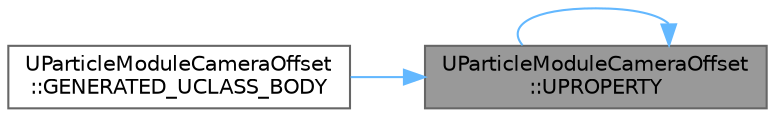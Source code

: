 digraph "UParticleModuleCameraOffset::UPROPERTY"
{
 // INTERACTIVE_SVG=YES
 // LATEX_PDF_SIZE
  bgcolor="transparent";
  edge [fontname=Helvetica,fontsize=10,labelfontname=Helvetica,labelfontsize=10];
  node [fontname=Helvetica,fontsize=10,shape=box,height=0.2,width=0.4];
  rankdir="RL";
  Node1 [id="Node000001",label="UParticleModuleCameraOffset\l::UPROPERTY",height=0.2,width=0.4,color="gray40", fillcolor="grey60", style="filled", fontcolor="black",tooltip="If true, the offset will only be processed at spawn time."];
  Node1 -> Node2 [id="edge1_Node000001_Node000002",dir="back",color="steelblue1",style="solid",tooltip=" "];
  Node2 [id="Node000002",label="UParticleModuleCameraOffset\l::GENERATED_UCLASS_BODY",height=0.2,width=0.4,color="grey40", fillcolor="white", style="filled",URL="$d1/d41/classUParticleModuleCameraOffset.html#a9a4d9b78f7dbecd8a3c2056852136fc1",tooltip="The camera-relative offset to apply to sprite location."];
  Node1 -> Node1 [id="edge2_Node000001_Node000001",dir="back",color="steelblue1",style="solid",tooltip=" "];
}
